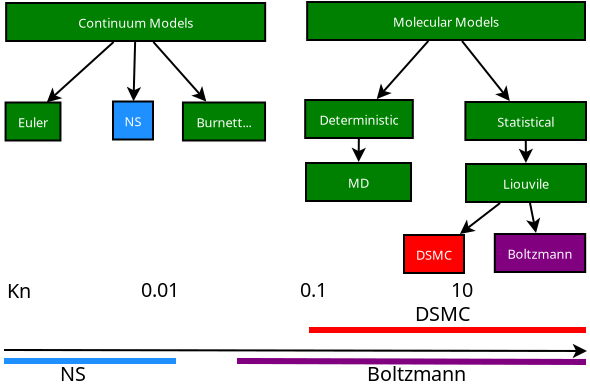 <?xml version="1.0" encoding="UTF-8"?>
<dia:diagram xmlns:dia="http://www.lysator.liu.se/~alla/dia/">
  <dia:layer name="Background" visible="true" active="true">
    <dia:group>
      <dia:object type="Flowchart - Box" version="0" id="O0">
        <dia:attribute name="obj_pos">
          <dia:point val="6.958,5.05"/>
        </dia:attribute>
        <dia:attribute name="obj_bb">
          <dia:rectangle val="6.908,5;19.958,7"/>
        </dia:attribute>
        <dia:attribute name="elem_corner">
          <dia:point val="6.958,5.05"/>
        </dia:attribute>
        <dia:attribute name="elem_width">
          <dia:real val="12.95"/>
        </dia:attribute>
        <dia:attribute name="elem_height">
          <dia:real val="1.9"/>
        </dia:attribute>
        <dia:attribute name="border_width">
          <dia:real val="0.1"/>
        </dia:attribute>
        <dia:attribute name="inner_color">
          <dia:color val="#008000"/>
        </dia:attribute>
        <dia:attribute name="show_background">
          <dia:boolean val="true"/>
        </dia:attribute>
        <dia:attribute name="padding">
          <dia:real val="0.5"/>
        </dia:attribute>
        <dia:attribute name="text">
          <dia:composite type="text">
            <dia:attribute name="string">
              <dia:string>#Continuum Models#</dia:string>
            </dia:attribute>
            <dia:attribute name="font">
              <dia:font family="sans" style="0" name="Helvetica"/>
            </dia:attribute>
            <dia:attribute name="height">
              <dia:real val="0.8"/>
            </dia:attribute>
            <dia:attribute name="pos">
              <dia:point val="13.433,6.195"/>
            </dia:attribute>
            <dia:attribute name="color">
              <dia:color val="#ffffff"/>
            </dia:attribute>
            <dia:attribute name="alignment">
              <dia:enum val="1"/>
            </dia:attribute>
          </dia:composite>
        </dia:attribute>
      </dia:object>
      <dia:object type="Flowchart - Box" version="0" id="O1">
        <dia:attribute name="obj_pos">
          <dia:point val="22.008,5"/>
        </dia:attribute>
        <dia:attribute name="obj_bb">
          <dia:rectangle val="21.958,4.95;35.95,6.95"/>
        </dia:attribute>
        <dia:attribute name="elem_corner">
          <dia:point val="22.008,5"/>
        </dia:attribute>
        <dia:attribute name="elem_width">
          <dia:real val="13.892"/>
        </dia:attribute>
        <dia:attribute name="elem_height">
          <dia:real val="1.9"/>
        </dia:attribute>
        <dia:attribute name="border_width">
          <dia:real val="0.1"/>
        </dia:attribute>
        <dia:attribute name="inner_color">
          <dia:color val="#008000"/>
        </dia:attribute>
        <dia:attribute name="show_background">
          <dia:boolean val="true"/>
        </dia:attribute>
        <dia:attribute name="padding">
          <dia:real val="0.5"/>
        </dia:attribute>
        <dia:attribute name="text">
          <dia:composite type="text">
            <dia:attribute name="string">
              <dia:string>#Molecular Models#</dia:string>
            </dia:attribute>
            <dia:attribute name="font">
              <dia:font family="sans" style="0" name="Helvetica"/>
            </dia:attribute>
            <dia:attribute name="height">
              <dia:real val="0.8"/>
            </dia:attribute>
            <dia:attribute name="pos">
              <dia:point val="28.954,6.145"/>
            </dia:attribute>
            <dia:attribute name="color">
              <dia:color val="#ffffff"/>
            </dia:attribute>
            <dia:attribute name="alignment">
              <dia:enum val="1"/>
            </dia:attribute>
          </dia:composite>
        </dia:attribute>
      </dia:object>
      <dia:object type="Flowchart - Box" version="0" id="O2">
        <dia:attribute name="obj_pos">
          <dia:point val="6.928,10.025"/>
        </dia:attribute>
        <dia:attribute name="obj_bb">
          <dia:rectangle val="6.878,9.975;9.723,11.975"/>
        </dia:attribute>
        <dia:attribute name="elem_corner">
          <dia:point val="6.928,10.025"/>
        </dia:attribute>
        <dia:attribute name="elem_width">
          <dia:real val="2.745"/>
        </dia:attribute>
        <dia:attribute name="elem_height">
          <dia:real val="1.9"/>
        </dia:attribute>
        <dia:attribute name="border_width">
          <dia:real val="0.1"/>
        </dia:attribute>
        <dia:attribute name="inner_color">
          <dia:color val="#008000"/>
        </dia:attribute>
        <dia:attribute name="show_background">
          <dia:boolean val="true"/>
        </dia:attribute>
        <dia:attribute name="padding">
          <dia:real val="0.5"/>
        </dia:attribute>
        <dia:attribute name="text">
          <dia:composite type="text">
            <dia:attribute name="string">
              <dia:string>#Euler#</dia:string>
            </dia:attribute>
            <dia:attribute name="font">
              <dia:font family="sans" style="0" name="Helvetica"/>
            </dia:attribute>
            <dia:attribute name="height">
              <dia:real val="0.8"/>
            </dia:attribute>
            <dia:attribute name="pos">
              <dia:point val="8.3,11.17"/>
            </dia:attribute>
            <dia:attribute name="color">
              <dia:color val="#ffffff"/>
            </dia:attribute>
            <dia:attribute name="alignment">
              <dia:enum val="1"/>
            </dia:attribute>
          </dia:composite>
        </dia:attribute>
      </dia:object>
      <dia:object type="Flowchart - Box" version="0" id="O3">
        <dia:attribute name="obj_pos">
          <dia:point val="12.3,9.975"/>
        </dia:attribute>
        <dia:attribute name="obj_bb">
          <dia:rectangle val="12.25,9.925;14.35,11.925"/>
        </dia:attribute>
        <dia:attribute name="elem_corner">
          <dia:point val="12.3,9.975"/>
        </dia:attribute>
        <dia:attribute name="elem_width">
          <dia:real val="2"/>
        </dia:attribute>
        <dia:attribute name="elem_height">
          <dia:real val="1.9"/>
        </dia:attribute>
        <dia:attribute name="border_width">
          <dia:real val="0.1"/>
        </dia:attribute>
        <dia:attribute name="inner_color">
          <dia:color val="#1e90ff"/>
        </dia:attribute>
        <dia:attribute name="show_background">
          <dia:boolean val="true"/>
        </dia:attribute>
        <dia:attribute name="padding">
          <dia:real val="0.5"/>
        </dia:attribute>
        <dia:attribute name="text">
          <dia:composite type="text">
            <dia:attribute name="string">
              <dia:string>#NS#</dia:string>
            </dia:attribute>
            <dia:attribute name="font">
              <dia:font family="sans" style="0" name="Helvetica"/>
            </dia:attribute>
            <dia:attribute name="height">
              <dia:real val="0.8"/>
            </dia:attribute>
            <dia:attribute name="pos">
              <dia:point val="13.3,11.12"/>
            </dia:attribute>
            <dia:attribute name="color">
              <dia:color val="#ffffff"/>
            </dia:attribute>
            <dia:attribute name="alignment">
              <dia:enum val="1"/>
            </dia:attribute>
          </dia:composite>
        </dia:attribute>
      </dia:object>
      <dia:object type="Flowchart - Box" version="0" id="O4">
        <dia:attribute name="obj_pos">
          <dia:point val="15.797,10.025"/>
        </dia:attribute>
        <dia:attribute name="obj_bb">
          <dia:rectangle val="15.748,9.975;19.953,11.975"/>
        </dia:attribute>
        <dia:attribute name="elem_corner">
          <dia:point val="15.797,10.025"/>
        </dia:attribute>
        <dia:attribute name="elem_width">
          <dia:real val="4.105"/>
        </dia:attribute>
        <dia:attribute name="elem_height">
          <dia:real val="1.9"/>
        </dia:attribute>
        <dia:attribute name="border_width">
          <dia:real val="0.1"/>
        </dia:attribute>
        <dia:attribute name="inner_color">
          <dia:color val="#008000"/>
        </dia:attribute>
        <dia:attribute name="show_background">
          <dia:boolean val="true"/>
        </dia:attribute>
        <dia:attribute name="padding">
          <dia:real val="0.5"/>
        </dia:attribute>
        <dia:attribute name="text">
          <dia:composite type="text">
            <dia:attribute name="string">
              <dia:string>#Burnett...#</dia:string>
            </dia:attribute>
            <dia:attribute name="font">
              <dia:font family="sans" style="0" name="Helvetica"/>
            </dia:attribute>
            <dia:attribute name="height">
              <dia:real val="0.8"/>
            </dia:attribute>
            <dia:attribute name="pos">
              <dia:point val="17.85,11.17"/>
            </dia:attribute>
            <dia:attribute name="color">
              <dia:color val="#ffffff"/>
            </dia:attribute>
            <dia:attribute name="alignment">
              <dia:enum val="1"/>
            </dia:attribute>
          </dia:composite>
        </dia:attribute>
      </dia:object>
      <dia:object type="Flowchart - Box" version="0" id="O5">
        <dia:attribute name="obj_pos">
          <dia:point val="21.91,9.9"/>
        </dia:attribute>
        <dia:attribute name="obj_bb">
          <dia:rectangle val="21.86,9.85;27.34,11.85"/>
        </dia:attribute>
        <dia:attribute name="elem_corner">
          <dia:point val="21.91,9.9"/>
        </dia:attribute>
        <dia:attribute name="elem_width">
          <dia:real val="5.38"/>
        </dia:attribute>
        <dia:attribute name="elem_height">
          <dia:real val="1.9"/>
        </dia:attribute>
        <dia:attribute name="border_width">
          <dia:real val="0.1"/>
        </dia:attribute>
        <dia:attribute name="inner_color">
          <dia:color val="#008000"/>
        </dia:attribute>
        <dia:attribute name="show_background">
          <dia:boolean val="true"/>
        </dia:attribute>
        <dia:attribute name="padding">
          <dia:real val="0.5"/>
        </dia:attribute>
        <dia:attribute name="text">
          <dia:composite type="text">
            <dia:attribute name="string">
              <dia:string>#Deterministic#</dia:string>
            </dia:attribute>
            <dia:attribute name="font">
              <dia:font family="sans" style="0" name="Helvetica"/>
            </dia:attribute>
            <dia:attribute name="height">
              <dia:real val="0.8"/>
            </dia:attribute>
            <dia:attribute name="pos">
              <dia:point val="24.6,11.045"/>
            </dia:attribute>
            <dia:attribute name="color">
              <dia:color val="#ffffff"/>
            </dia:attribute>
            <dia:attribute name="alignment">
              <dia:enum val="1"/>
            </dia:attribute>
          </dia:composite>
        </dia:attribute>
      </dia:object>
      <dia:object type="Flowchart - Box" version="0" id="O6">
        <dia:attribute name="obj_pos">
          <dia:point val="29.92,10"/>
        </dia:attribute>
        <dia:attribute name="obj_bb">
          <dia:rectangle val="29.87,9.95;36,11.95"/>
        </dia:attribute>
        <dia:attribute name="elem_corner">
          <dia:point val="29.92,10"/>
        </dia:attribute>
        <dia:attribute name="elem_width">
          <dia:real val="6.03"/>
        </dia:attribute>
        <dia:attribute name="elem_height">
          <dia:real val="1.9"/>
        </dia:attribute>
        <dia:attribute name="border_width">
          <dia:real val="0.1"/>
        </dia:attribute>
        <dia:attribute name="inner_color">
          <dia:color val="#008000"/>
        </dia:attribute>
        <dia:attribute name="show_background">
          <dia:boolean val="true"/>
        </dia:attribute>
        <dia:attribute name="padding">
          <dia:real val="0.5"/>
        </dia:attribute>
        <dia:attribute name="text">
          <dia:composite type="text">
            <dia:attribute name="string">
              <dia:string>#Statistical#</dia:string>
            </dia:attribute>
            <dia:attribute name="font">
              <dia:font family="sans" style="0" name="Helvetica"/>
            </dia:attribute>
            <dia:attribute name="height">
              <dia:real val="0.8"/>
            </dia:attribute>
            <dia:attribute name="pos">
              <dia:point val="32.935,11.145"/>
            </dia:attribute>
            <dia:attribute name="color">
              <dia:color val="#ffffff"/>
            </dia:attribute>
            <dia:attribute name="alignment">
              <dia:enum val="1"/>
            </dia:attribute>
          </dia:composite>
        </dia:attribute>
      </dia:object>
      <dia:object type="Flowchart - Box" version="0" id="O7">
        <dia:attribute name="obj_pos">
          <dia:point val="21.95,13.05"/>
        </dia:attribute>
        <dia:attribute name="obj_bb">
          <dia:rectangle val="21.9,13;27.25,15"/>
        </dia:attribute>
        <dia:attribute name="elem_corner">
          <dia:point val="21.95,13.05"/>
        </dia:attribute>
        <dia:attribute name="elem_width">
          <dia:real val="5.25"/>
        </dia:attribute>
        <dia:attribute name="elem_height">
          <dia:real val="1.9"/>
        </dia:attribute>
        <dia:attribute name="border_width">
          <dia:real val="0.1"/>
        </dia:attribute>
        <dia:attribute name="inner_color">
          <dia:color val="#008000"/>
        </dia:attribute>
        <dia:attribute name="show_background">
          <dia:boolean val="true"/>
        </dia:attribute>
        <dia:attribute name="padding">
          <dia:real val="0.5"/>
        </dia:attribute>
        <dia:attribute name="text">
          <dia:composite type="text">
            <dia:attribute name="string">
              <dia:string>#MD#</dia:string>
            </dia:attribute>
            <dia:attribute name="font">
              <dia:font family="sans" style="0" name="Helvetica"/>
            </dia:attribute>
            <dia:attribute name="height">
              <dia:real val="0.8"/>
            </dia:attribute>
            <dia:attribute name="pos">
              <dia:point val="24.575,14.195"/>
            </dia:attribute>
            <dia:attribute name="color">
              <dia:color val="#ffffff"/>
            </dia:attribute>
            <dia:attribute name="alignment">
              <dia:enum val="1"/>
            </dia:attribute>
          </dia:composite>
        </dia:attribute>
      </dia:object>
      <dia:object type="Flowchart - Box" version="0" id="O8">
        <dia:attribute name="obj_pos">
          <dia:point val="29.95,13.1"/>
        </dia:attribute>
        <dia:attribute name="obj_bb">
          <dia:rectangle val="29.9,13.05;36,15.05"/>
        </dia:attribute>
        <dia:attribute name="elem_corner">
          <dia:point val="29.95,13.1"/>
        </dia:attribute>
        <dia:attribute name="elem_width">
          <dia:real val="6"/>
        </dia:attribute>
        <dia:attribute name="elem_height">
          <dia:real val="1.9"/>
        </dia:attribute>
        <dia:attribute name="border_width">
          <dia:real val="0.1"/>
        </dia:attribute>
        <dia:attribute name="inner_color">
          <dia:color val="#008000"/>
        </dia:attribute>
        <dia:attribute name="show_background">
          <dia:boolean val="true"/>
        </dia:attribute>
        <dia:attribute name="padding">
          <dia:real val="0.5"/>
        </dia:attribute>
        <dia:attribute name="text">
          <dia:composite type="text">
            <dia:attribute name="string">
              <dia:string>#Liouvile#</dia:string>
            </dia:attribute>
            <dia:attribute name="font">
              <dia:font family="sans" style="0" name="Helvetica"/>
            </dia:attribute>
            <dia:attribute name="height">
              <dia:real val="0.8"/>
            </dia:attribute>
            <dia:attribute name="pos">
              <dia:point val="32.95,14.245"/>
            </dia:attribute>
            <dia:attribute name="color">
              <dia:color val="#ffffff"/>
            </dia:attribute>
            <dia:attribute name="alignment">
              <dia:enum val="1"/>
            </dia:attribute>
          </dia:composite>
        </dia:attribute>
      </dia:object>
      <dia:object type="Flowchart - Box" version="0" id="O9">
        <dia:attribute name="obj_pos">
          <dia:point val="26.85,16.65"/>
        </dia:attribute>
        <dia:attribute name="obj_bb">
          <dia:rectangle val="26.8,16.6;29.9,18.6"/>
        </dia:attribute>
        <dia:attribute name="elem_corner">
          <dia:point val="26.85,16.65"/>
        </dia:attribute>
        <dia:attribute name="elem_width">
          <dia:real val="3.0"/>
        </dia:attribute>
        <dia:attribute name="elem_height">
          <dia:real val="1.9"/>
        </dia:attribute>
        <dia:attribute name="border_width">
          <dia:real val="0.1"/>
        </dia:attribute>
        <dia:attribute name="inner_color">
          <dia:color val="#ff0000"/>
        </dia:attribute>
        <dia:attribute name="show_background">
          <dia:boolean val="true"/>
        </dia:attribute>
        <dia:attribute name="padding">
          <dia:real val="0.5"/>
        </dia:attribute>
        <dia:attribute name="text">
          <dia:composite type="text">
            <dia:attribute name="string">
              <dia:string>#DSMC#</dia:string>
            </dia:attribute>
            <dia:attribute name="font">
              <dia:font family="sans" style="0" name="Helvetica"/>
            </dia:attribute>
            <dia:attribute name="height">
              <dia:real val="0.8"/>
            </dia:attribute>
            <dia:attribute name="pos">
              <dia:point val="28.35,17.795"/>
            </dia:attribute>
            <dia:attribute name="color">
              <dia:color val="#ffffff"/>
            </dia:attribute>
            <dia:attribute name="alignment">
              <dia:enum val="1"/>
            </dia:attribute>
          </dia:composite>
        </dia:attribute>
      </dia:object>
      <dia:object type="Flowchart - Box" version="0" id="O10">
        <dia:attribute name="obj_pos">
          <dia:point val="31.39,16.6"/>
        </dia:attribute>
        <dia:attribute name="obj_bb">
          <dia:rectangle val="31.34,16.55;35.96,18.55"/>
        </dia:attribute>
        <dia:attribute name="elem_corner">
          <dia:point val="31.39,16.6"/>
        </dia:attribute>
        <dia:attribute name="elem_width">
          <dia:real val="4.52"/>
        </dia:attribute>
        <dia:attribute name="elem_height">
          <dia:real val="1.9"/>
        </dia:attribute>
        <dia:attribute name="border_width">
          <dia:real val="0.1"/>
        </dia:attribute>
        <dia:attribute name="inner_color">
          <dia:color val="#800080"/>
        </dia:attribute>
        <dia:attribute name="show_background">
          <dia:boolean val="true"/>
        </dia:attribute>
        <dia:attribute name="padding">
          <dia:real val="0.5"/>
        </dia:attribute>
        <dia:attribute name="text">
          <dia:composite type="text">
            <dia:attribute name="string">
              <dia:string>#Boltzmann#</dia:string>
            </dia:attribute>
            <dia:attribute name="font">
              <dia:font family="sans" style="0" name="Helvetica"/>
            </dia:attribute>
            <dia:attribute name="height">
              <dia:real val="0.8"/>
            </dia:attribute>
            <dia:attribute name="pos">
              <dia:point val="33.65,17.745"/>
            </dia:attribute>
            <dia:attribute name="color">
              <dia:color val="#ffffff"/>
            </dia:attribute>
            <dia:attribute name="alignment">
              <dia:enum val="1"/>
            </dia:attribute>
          </dia:composite>
        </dia:attribute>
      </dia:object>
      <dia:object type="Standard - Line" version="0" id="O11">
        <dia:attribute name="obj_pos">
          <dia:point val="12.329,6.999"/>
        </dia:attribute>
        <dia:attribute name="obj_bb">
          <dia:rectangle val="8.903,6.929;12.4,10.1"/>
        </dia:attribute>
        <dia:attribute name="conn_endpoints">
          <dia:point val="12.329,6.999"/>
          <dia:point val="8.986,10.025"/>
        </dia:attribute>
        <dia:attribute name="numcp">
          <dia:int val="1"/>
        </dia:attribute>
        <dia:attribute name="end_arrow">
          <dia:enum val="22"/>
        </dia:attribute>
        <dia:attribute name="end_arrow_length">
          <dia:real val="0.5"/>
        </dia:attribute>
        <dia:attribute name="end_arrow_width">
          <dia:real val="0.5"/>
        </dia:attribute>
        <dia:connections>
          <dia:connection handle="0" to="O0" connection="16"/>
          <dia:connection handle="1" to="O2" connection="3"/>
        </dia:connections>
      </dia:object>
      <dia:object type="Standard - Line" version="0" id="O12">
        <dia:attribute name="obj_pos">
          <dia:point val="13.407,6.962"/>
        </dia:attribute>
        <dia:attribute name="obj_bb">
          <dia:rectangle val="12.981,6.911;13.704,10.075"/>
        </dia:attribute>
        <dia:attribute name="conn_endpoints">
          <dia:point val="13.407,6.962"/>
          <dia:point val="13.326,9.963"/>
        </dia:attribute>
        <dia:attribute name="numcp">
          <dia:int val="1"/>
        </dia:attribute>
        <dia:attribute name="end_arrow">
          <dia:enum val="22"/>
        </dia:attribute>
        <dia:attribute name="end_arrow_length">
          <dia:real val="0.5"/>
        </dia:attribute>
        <dia:attribute name="end_arrow_width">
          <dia:real val="0.5"/>
        </dia:attribute>
        <dia:connections>
          <dia:connection handle="0" to="O0" connection="16"/>
          <dia:connection handle="1" to="O3" connection="16"/>
        </dia:connections>
      </dia:object>
      <dia:object type="Standard - Line" version="0" id="O13">
        <dia:attribute name="obj_pos">
          <dia:point val="14.317,6.996"/>
        </dia:attribute>
        <dia:attribute name="obj_bb">
          <dia:rectangle val="14.247,6.925;17.04,10.063"/>
        </dia:attribute>
        <dia:attribute name="conn_endpoints">
          <dia:point val="14.317,6.996"/>
          <dia:point val="16.966,9.979"/>
        </dia:attribute>
        <dia:attribute name="numcp">
          <dia:int val="1"/>
        </dia:attribute>
        <dia:attribute name="end_arrow">
          <dia:enum val="22"/>
        </dia:attribute>
        <dia:attribute name="end_arrow_length">
          <dia:real val="0.5"/>
        </dia:attribute>
        <dia:attribute name="end_arrow_width">
          <dia:real val="0.5"/>
        </dia:attribute>
        <dia:connections>
          <dia:connection handle="0" to="O0" connection="16"/>
          <dia:connection handle="1" to="O4" connection="16"/>
        </dia:connections>
      </dia:object>
      <dia:object type="Standard - Line" version="0" id="O14">
        <dia:attribute name="obj_pos">
          <dia:point val="28.067,6.948"/>
        </dia:attribute>
        <dia:attribute name="obj_bb">
          <dia:rectangle val="25.412,6.877;28.138,9.936"/>
        </dia:attribute>
        <dia:attribute name="conn_endpoints">
          <dia:point val="28.067,6.948"/>
          <dia:point val="25.486,9.852"/>
        </dia:attribute>
        <dia:attribute name="numcp">
          <dia:int val="1"/>
        </dia:attribute>
        <dia:attribute name="end_arrow">
          <dia:enum val="22"/>
        </dia:attribute>
        <dia:attribute name="end_arrow_length">
          <dia:real val="0.5"/>
        </dia:attribute>
        <dia:attribute name="end_arrow_width">
          <dia:real val="0.5"/>
        </dia:attribute>
        <dia:connections>
          <dia:connection handle="0" to="O1" connection="16"/>
          <dia:connection handle="1" to="O5" connection="16"/>
        </dia:connections>
      </dia:object>
      <dia:object type="Standard - Line" version="0" id="O15">
        <dia:attribute name="obj_pos">
          <dia:point val="29.749,6.949"/>
        </dia:attribute>
        <dia:attribute name="obj_bb">
          <dia:rectangle val="29.679,6.878;32.21,10.039"/>
        </dia:attribute>
        <dia:attribute name="conn_endpoints">
          <dia:point val="29.749,6.949"/>
          <dia:point val="32.14,9.951"/>
        </dia:attribute>
        <dia:attribute name="numcp">
          <dia:int val="1"/>
        </dia:attribute>
        <dia:attribute name="end_arrow">
          <dia:enum val="22"/>
        </dia:attribute>
        <dia:attribute name="end_arrow_length">
          <dia:real val="0.5"/>
        </dia:attribute>
        <dia:attribute name="end_arrow_width">
          <dia:real val="0.5"/>
        </dia:attribute>
        <dia:connections>
          <dia:connection handle="0" to="O1" connection="16"/>
          <dia:connection handle="1" to="O6" connection="16"/>
        </dia:connections>
      </dia:object>
      <dia:object type="Standard - Line" version="0" id="O16">
        <dia:attribute name="obj_pos">
          <dia:point val="24.592,11.85"/>
        </dia:attribute>
        <dia:attribute name="obj_bb">
          <dia:rectangle val="24.226,11.8;24.95,13.112"/>
        </dia:attribute>
        <dia:attribute name="conn_endpoints">
          <dia:point val="24.592,11.85"/>
          <dia:point val="24.583,13.0"/>
        </dia:attribute>
        <dia:attribute name="numcp">
          <dia:int val="1"/>
        </dia:attribute>
        <dia:attribute name="end_arrow">
          <dia:enum val="22"/>
        </dia:attribute>
        <dia:attribute name="end_arrow_length">
          <dia:real val="0.5"/>
        </dia:attribute>
        <dia:attribute name="end_arrow_width">
          <dia:real val="0.5"/>
        </dia:attribute>
        <dia:connections>
          <dia:connection handle="0" to="O5" connection="16"/>
          <dia:connection handle="1" to="O7" connection="16"/>
        </dia:connections>
      </dia:object>
      <dia:object type="Standard - Line" version="0" id="O17">
        <dia:attribute name="obj_pos">
          <dia:point val="32.94,11.95"/>
        </dia:attribute>
        <dia:attribute name="obj_bb">
          <dia:rectangle val="32.58,11.899;33.304,13.162"/>
        </dia:attribute>
        <dia:attribute name="conn_endpoints">
          <dia:point val="32.94,11.95"/>
          <dia:point val="32.945,13.05"/>
        </dia:attribute>
        <dia:attribute name="numcp">
          <dia:int val="1"/>
        </dia:attribute>
        <dia:attribute name="end_arrow">
          <dia:enum val="22"/>
        </dia:attribute>
        <dia:attribute name="end_arrow_length">
          <dia:real val="0.5"/>
        </dia:attribute>
        <dia:attribute name="end_arrow_width">
          <dia:real val="0.5"/>
        </dia:attribute>
        <dia:connections>
          <dia:connection handle="0" to="O6" connection="16"/>
          <dia:connection handle="1" to="O8" connection="16"/>
        </dia:connections>
      </dia:object>
      <dia:object type="Standard - Line" version="0" id="O18">
        <dia:attribute name="obj_pos">
          <dia:point val="31.655,15.049"/>
        </dia:attribute>
        <dia:attribute name="obj_bb">
          <dia:rectangle val="29.556,14.979;31.725,16.671"/>
        </dia:attribute>
        <dia:attribute name="conn_endpoints">
          <dia:point val="31.655,15.049"/>
          <dia:point val="29.645,16.601"/>
        </dia:attribute>
        <dia:attribute name="numcp">
          <dia:int val="1"/>
        </dia:attribute>
        <dia:attribute name="end_arrow">
          <dia:enum val="22"/>
        </dia:attribute>
        <dia:attribute name="end_arrow_length">
          <dia:real val="0.5"/>
        </dia:attribute>
        <dia:attribute name="end_arrow_width">
          <dia:real val="0.5"/>
        </dia:attribute>
        <dia:connections>
          <dia:connection handle="0" to="O8" connection="16"/>
          <dia:connection handle="1" to="O9" connection="16"/>
        </dia:connections>
      </dia:object>
      <dia:object type="Standard - Line" version="0" id="O19">
        <dia:attribute name="obj_pos">
          <dia:point val="33.15,15.05"/>
        </dia:attribute>
        <dia:attribute name="obj_bb">
          <dia:rectangle val="32.975,14.991;33.685,16.659"/>
        </dia:attribute>
        <dia:attribute name="conn_endpoints">
          <dia:point val="33.15,15.05"/>
          <dia:point val="33.45,16.55"/>
        </dia:attribute>
        <dia:attribute name="numcp">
          <dia:int val="1"/>
        </dia:attribute>
        <dia:attribute name="end_arrow">
          <dia:enum val="22"/>
        </dia:attribute>
        <dia:attribute name="end_arrow_length">
          <dia:real val="0.5"/>
        </dia:attribute>
        <dia:attribute name="end_arrow_width">
          <dia:real val="0.5"/>
        </dia:attribute>
        <dia:connections>
          <dia:connection handle="0" to="O8" connection="16"/>
          <dia:connection handle="1" to="O10" connection="16"/>
        </dia:connections>
      </dia:object>
      <dia:group>
        <dia:object type="Standard - Line" version="0" id="O20">
          <dia:attribute name="obj_pos">
            <dia:point val="6.85,22.4"/>
          </dia:attribute>
          <dia:attribute name="obj_bb">
            <dia:rectangle val="6.8,22.087;36.112,22.811"/>
          </dia:attribute>
          <dia:attribute name="conn_endpoints">
            <dia:point val="6.85,22.4"/>
            <dia:point val="36,22.45"/>
          </dia:attribute>
          <dia:attribute name="numcp">
            <dia:int val="1"/>
          </dia:attribute>
          <dia:attribute name="line_width">
            <dia:real val="0.1"/>
          </dia:attribute>
          <dia:attribute name="end_arrow">
            <dia:enum val="22"/>
          </dia:attribute>
          <dia:attribute name="end_arrow_length">
            <dia:real val="0.5"/>
          </dia:attribute>
          <dia:attribute name="end_arrow_width">
            <dia:real val="0.5"/>
          </dia:attribute>
        </dia:object>
        <dia:group>
          <dia:object type="Standard - Text" version="1" id="O21">
            <dia:attribute name="obj_pos">
              <dia:point val="7,19.8"/>
            </dia:attribute>
            <dia:attribute name="obj_bb">
              <dia:rectangle val="7,18.883;8.273,20.035"/>
            </dia:attribute>
            <dia:attribute name="text">
              <dia:composite type="text">
                <dia:attribute name="string">
                  <dia:string>#Kn#</dia:string>
                </dia:attribute>
                <dia:attribute name="font">
                  <dia:font family="sans" style="0" name="Helvetica"/>
                </dia:attribute>
                <dia:attribute name="height">
                  <dia:real val="1.235"/>
                </dia:attribute>
                <dia:attribute name="pos">
                  <dia:point val="7,19.8"/>
                </dia:attribute>
                <dia:attribute name="color">
                  <dia:color val="#000000"/>
                </dia:attribute>
                <dia:attribute name="alignment">
                  <dia:enum val="0"/>
                </dia:attribute>
              </dia:composite>
            </dia:attribute>
            <dia:attribute name="valign">
              <dia:enum val="3"/>
            </dia:attribute>
          </dia:object>
          <dia:object type="Standard - Text" version="1" id="O22">
            <dia:attribute name="obj_pos">
              <dia:point val="13.7,19.75"/>
            </dia:attribute>
            <dia:attribute name="obj_bb">
              <dia:rectangle val="13.7,18.832;15.898,19.985"/>
            </dia:attribute>
            <dia:attribute name="text">
              <dia:composite type="text">
                <dia:attribute name="string">
                  <dia:string>#0.01#</dia:string>
                </dia:attribute>
                <dia:attribute name="font">
                  <dia:font family="sans" style="0" name="Helvetica"/>
                </dia:attribute>
                <dia:attribute name="height">
                  <dia:real val="1.235"/>
                </dia:attribute>
                <dia:attribute name="pos">
                  <dia:point val="13.7,19.75"/>
                </dia:attribute>
                <dia:attribute name="color">
                  <dia:color val="#000000"/>
                </dia:attribute>
                <dia:attribute name="alignment">
                  <dia:enum val="0"/>
                </dia:attribute>
              </dia:composite>
            </dia:attribute>
            <dia:attribute name="valign">
              <dia:enum val="3"/>
            </dia:attribute>
          </dia:object>
          <dia:object type="Standard - Text" version="1" id="O23">
            <dia:attribute name="obj_pos">
              <dia:point val="21.65,19.75"/>
            </dia:attribute>
            <dia:attribute name="obj_bb">
              <dia:rectangle val="21.65,18.832;23.22,19.985"/>
            </dia:attribute>
            <dia:attribute name="text">
              <dia:composite type="text">
                <dia:attribute name="string">
                  <dia:string>#0.1#</dia:string>
                </dia:attribute>
                <dia:attribute name="font">
                  <dia:font family="sans" style="0" name="Helvetica"/>
                </dia:attribute>
                <dia:attribute name="height">
                  <dia:real val="1.235"/>
                </dia:attribute>
                <dia:attribute name="pos">
                  <dia:point val="21.65,19.75"/>
                </dia:attribute>
                <dia:attribute name="color">
                  <dia:color val="#000000"/>
                </dia:attribute>
                <dia:attribute name="alignment">
                  <dia:enum val="0"/>
                </dia:attribute>
              </dia:composite>
            </dia:attribute>
            <dia:attribute name="valign">
              <dia:enum val="3"/>
            </dia:attribute>
          </dia:object>
          <dia:object type="Standard - Text" version="1" id="O24">
            <dia:attribute name="obj_pos">
              <dia:point val="29.2,19.75"/>
            </dia:attribute>
            <dia:attribute name="obj_bb">
              <dia:rectangle val="29.2,18.832;30.455,19.985"/>
            </dia:attribute>
            <dia:attribute name="text">
              <dia:composite type="text">
                <dia:attribute name="string">
                  <dia:string>#10#</dia:string>
                </dia:attribute>
                <dia:attribute name="font">
                  <dia:font family="sans" style="0" name="Helvetica"/>
                </dia:attribute>
                <dia:attribute name="height">
                  <dia:real val="1.235"/>
                </dia:attribute>
                <dia:attribute name="pos">
                  <dia:point val="29.2,19.75"/>
                </dia:attribute>
                <dia:attribute name="color">
                  <dia:color val="#000000"/>
                </dia:attribute>
                <dia:attribute name="alignment">
                  <dia:enum val="0"/>
                </dia:attribute>
              </dia:composite>
            </dia:attribute>
            <dia:attribute name="valign">
              <dia:enum val="3"/>
            </dia:attribute>
          </dia:object>
        </dia:group>
        <dia:group>
          <dia:object type="Standard - Line" version="0" id="O25">
            <dia:attribute name="obj_pos">
              <dia:point val="6.85,22.95"/>
            </dia:attribute>
            <dia:attribute name="obj_bb">
              <dia:rectangle val="6.7,22.8;15.6,23.1"/>
            </dia:attribute>
            <dia:attribute name="conn_endpoints">
              <dia:point val="6.85,22.95"/>
              <dia:point val="15.45,22.95"/>
            </dia:attribute>
            <dia:attribute name="numcp">
              <dia:int val="1"/>
            </dia:attribute>
            <dia:attribute name="line_color">
              <dia:color val="#1e90ff"/>
            </dia:attribute>
            <dia:attribute name="line_width">
              <dia:real val="0.3"/>
            </dia:attribute>
          </dia:object>
          <dia:object type="Standard - Text" version="1" id="O26">
            <dia:attribute name="obj_pos">
              <dia:point val="9.65,23.95"/>
            </dia:attribute>
            <dia:attribute name="obj_bb">
              <dia:rectangle val="9.65,23.032;11.018,24.185"/>
            </dia:attribute>
            <dia:attribute name="text">
              <dia:composite type="text">
                <dia:attribute name="string">
                  <dia:string>#NS#</dia:string>
                </dia:attribute>
                <dia:attribute name="font">
                  <dia:font family="sans" style="0" name="Helvetica"/>
                </dia:attribute>
                <dia:attribute name="height">
                  <dia:real val="1.235"/>
                </dia:attribute>
                <dia:attribute name="pos">
                  <dia:point val="9.65,23.95"/>
                </dia:attribute>
                <dia:attribute name="color">
                  <dia:color val="#000000"/>
                </dia:attribute>
                <dia:attribute name="alignment">
                  <dia:enum val="0"/>
                </dia:attribute>
              </dia:composite>
            </dia:attribute>
            <dia:attribute name="valign">
              <dia:enum val="3"/>
            </dia:attribute>
          </dia:object>
        </dia:group>
        <dia:group>
          <dia:object type="Standard - Line" version="0" id="O27">
            <dia:attribute name="obj_pos">
              <dia:point val="18.5,22.95"/>
            </dia:attribute>
            <dia:attribute name="obj_bb">
              <dia:rectangle val="18.35,22.8;36.1,23.15"/>
            </dia:attribute>
            <dia:attribute name="conn_endpoints">
              <dia:point val="18.5,22.95"/>
              <dia:point val="35.95,23"/>
            </dia:attribute>
            <dia:attribute name="numcp">
              <dia:int val="1"/>
            </dia:attribute>
            <dia:attribute name="line_color">
              <dia:color val="#800080"/>
            </dia:attribute>
            <dia:attribute name="line_width">
              <dia:real val="0.3"/>
            </dia:attribute>
          </dia:object>
          <dia:object type="Standard - Text" version="1" id="O28">
            <dia:attribute name="obj_pos">
              <dia:point val="25,23.95"/>
            </dia:attribute>
            <dia:attribute name="obj_bb">
              <dia:rectangle val="25,23.032;30.28,24.185"/>
            </dia:attribute>
            <dia:attribute name="text">
              <dia:composite type="text">
                <dia:attribute name="string">
                  <dia:string>#Boltzmann#</dia:string>
                </dia:attribute>
                <dia:attribute name="font">
                  <dia:font family="sans" style="0" name="Helvetica"/>
                </dia:attribute>
                <dia:attribute name="height">
                  <dia:real val="1.235"/>
                </dia:attribute>
                <dia:attribute name="pos">
                  <dia:point val="25,23.95"/>
                </dia:attribute>
                <dia:attribute name="color">
                  <dia:color val="#000000"/>
                </dia:attribute>
                <dia:attribute name="alignment">
                  <dia:enum val="0"/>
                </dia:attribute>
              </dia:composite>
            </dia:attribute>
            <dia:attribute name="valign">
              <dia:enum val="3"/>
            </dia:attribute>
          </dia:object>
        </dia:group>
        <dia:object type="Standard - Line" version="0" id="O29">
          <dia:attribute name="obj_pos">
            <dia:point val="22.1,21.4"/>
          </dia:attribute>
          <dia:attribute name="obj_bb">
            <dia:rectangle val="21.95,21.25;36.1,21.55"/>
          </dia:attribute>
          <dia:attribute name="conn_endpoints">
            <dia:point val="22.1,21.4"/>
            <dia:point val="35.95,21.4"/>
          </dia:attribute>
          <dia:attribute name="numcp">
            <dia:int val="1"/>
          </dia:attribute>
          <dia:attribute name="line_color">
            <dia:color val="#ff0000"/>
          </dia:attribute>
          <dia:attribute name="line_width">
            <dia:real val="0.3"/>
          </dia:attribute>
        </dia:object>
        <dia:object type="Standard - Text" version="1" id="O30">
          <dia:attribute name="obj_pos">
            <dia:point val="27.4,20.95"/>
          </dia:attribute>
          <dia:attribute name="obj_bb">
            <dia:rectangle val="27.4,20.032;30.33,21.185"/>
          </dia:attribute>
          <dia:attribute name="text">
            <dia:composite type="text">
              <dia:attribute name="string">
                <dia:string>#DSMC#</dia:string>
              </dia:attribute>
              <dia:attribute name="font">
                <dia:font family="sans" style="0" name="Helvetica"/>
              </dia:attribute>
              <dia:attribute name="height">
                <dia:real val="1.235"/>
              </dia:attribute>
              <dia:attribute name="pos">
                <dia:point val="27.4,20.95"/>
              </dia:attribute>
              <dia:attribute name="color">
                <dia:color val="#000000"/>
              </dia:attribute>
              <dia:attribute name="alignment">
                <dia:enum val="0"/>
              </dia:attribute>
            </dia:composite>
          </dia:attribute>
          <dia:attribute name="valign">
            <dia:enum val="3"/>
          </dia:attribute>
        </dia:object>
      </dia:group>
    </dia:group>
  </dia:layer>
</dia:diagram>
